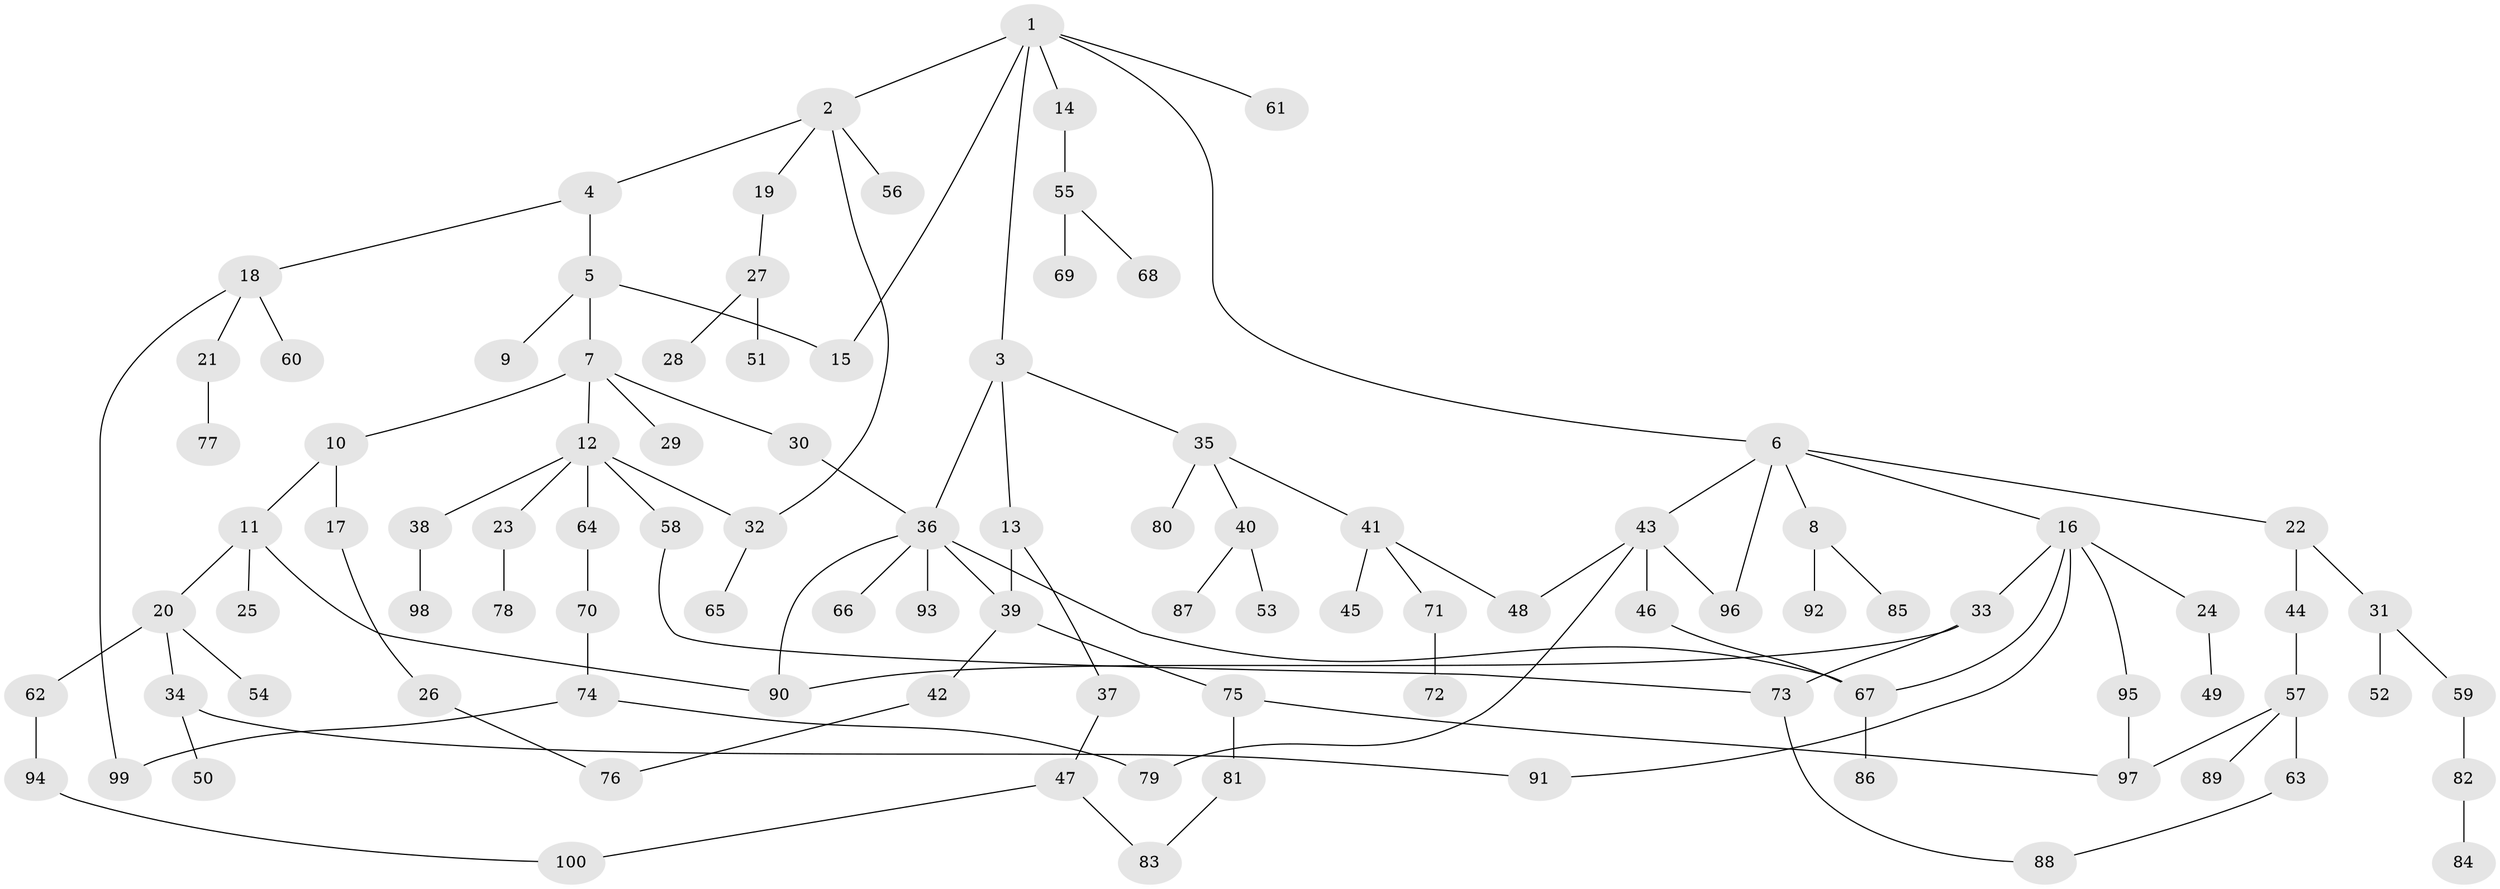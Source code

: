 // original degree distribution, {6: 0.04225352112676056, 4: 0.07746478873239436, 5: 0.04929577464788732, 1: 0.3732394366197183, 3: 0.16901408450704225, 2: 0.2887323943661972}
// Generated by graph-tools (version 1.1) at 2025/48/03/04/25 22:48:50]
// undirected, 100 vertices, 119 edges
graph export_dot {
  node [color=gray90,style=filled];
  1;
  2;
  3;
  4;
  5;
  6;
  7;
  8;
  9;
  10;
  11;
  12;
  13;
  14;
  15;
  16;
  17;
  18;
  19;
  20;
  21;
  22;
  23;
  24;
  25;
  26;
  27;
  28;
  29;
  30;
  31;
  32;
  33;
  34;
  35;
  36;
  37;
  38;
  39;
  40;
  41;
  42;
  43;
  44;
  45;
  46;
  47;
  48;
  49;
  50;
  51;
  52;
  53;
  54;
  55;
  56;
  57;
  58;
  59;
  60;
  61;
  62;
  63;
  64;
  65;
  66;
  67;
  68;
  69;
  70;
  71;
  72;
  73;
  74;
  75;
  76;
  77;
  78;
  79;
  80;
  81;
  82;
  83;
  84;
  85;
  86;
  87;
  88;
  89;
  90;
  91;
  92;
  93;
  94;
  95;
  96;
  97;
  98;
  99;
  100;
  1 -- 2 [weight=1.0];
  1 -- 3 [weight=1.0];
  1 -- 6 [weight=1.0];
  1 -- 14 [weight=1.0];
  1 -- 15 [weight=1.0];
  1 -- 61 [weight=1.0];
  2 -- 4 [weight=1.0];
  2 -- 19 [weight=1.0];
  2 -- 32 [weight=1.0];
  2 -- 56 [weight=1.0];
  3 -- 13 [weight=1.0];
  3 -- 35 [weight=1.0];
  3 -- 36 [weight=1.0];
  4 -- 5 [weight=1.0];
  4 -- 18 [weight=1.0];
  5 -- 7 [weight=1.0];
  5 -- 9 [weight=1.0];
  5 -- 15 [weight=1.0];
  6 -- 8 [weight=1.0];
  6 -- 16 [weight=1.0];
  6 -- 22 [weight=1.0];
  6 -- 43 [weight=1.0];
  6 -- 96 [weight=1.0];
  7 -- 10 [weight=1.0];
  7 -- 12 [weight=1.0];
  7 -- 29 [weight=1.0];
  7 -- 30 [weight=1.0];
  8 -- 85 [weight=1.0];
  8 -- 92 [weight=1.0];
  10 -- 11 [weight=1.0];
  10 -- 17 [weight=1.0];
  11 -- 20 [weight=1.0];
  11 -- 25 [weight=1.0];
  11 -- 90 [weight=1.0];
  12 -- 23 [weight=1.0];
  12 -- 32 [weight=1.0];
  12 -- 38 [weight=1.0];
  12 -- 58 [weight=1.0];
  12 -- 64 [weight=1.0];
  13 -- 37 [weight=1.0];
  13 -- 39 [weight=1.0];
  14 -- 55 [weight=1.0];
  16 -- 24 [weight=1.0];
  16 -- 33 [weight=1.0];
  16 -- 67 [weight=1.0];
  16 -- 91 [weight=1.0];
  16 -- 95 [weight=1.0];
  17 -- 26 [weight=1.0];
  18 -- 21 [weight=1.0];
  18 -- 60 [weight=1.0];
  18 -- 99 [weight=1.0];
  19 -- 27 [weight=1.0];
  20 -- 34 [weight=1.0];
  20 -- 54 [weight=1.0];
  20 -- 62 [weight=1.0];
  21 -- 77 [weight=1.0];
  22 -- 31 [weight=1.0];
  22 -- 44 [weight=1.0];
  23 -- 78 [weight=1.0];
  24 -- 49 [weight=1.0];
  26 -- 76 [weight=1.0];
  27 -- 28 [weight=1.0];
  27 -- 51 [weight=1.0];
  30 -- 36 [weight=1.0];
  31 -- 52 [weight=1.0];
  31 -- 59 [weight=1.0];
  32 -- 65 [weight=1.0];
  33 -- 73 [weight=1.0];
  33 -- 90 [weight=1.0];
  34 -- 50 [weight=1.0];
  34 -- 91 [weight=1.0];
  35 -- 40 [weight=1.0];
  35 -- 41 [weight=1.0];
  35 -- 80 [weight=1.0];
  36 -- 39 [weight=1.0];
  36 -- 66 [weight=1.0];
  36 -- 67 [weight=1.0];
  36 -- 90 [weight=1.0];
  36 -- 93 [weight=1.0];
  37 -- 47 [weight=1.0];
  38 -- 98 [weight=1.0];
  39 -- 42 [weight=1.0];
  39 -- 75 [weight=1.0];
  40 -- 53 [weight=1.0];
  40 -- 87 [weight=1.0];
  41 -- 45 [weight=1.0];
  41 -- 48 [weight=1.0];
  41 -- 71 [weight=1.0];
  42 -- 76 [weight=1.0];
  43 -- 46 [weight=1.0];
  43 -- 48 [weight=1.0];
  43 -- 79 [weight=1.0];
  43 -- 96 [weight=1.0];
  44 -- 57 [weight=1.0];
  46 -- 67 [weight=1.0];
  47 -- 83 [weight=1.0];
  47 -- 100 [weight=1.0];
  55 -- 68 [weight=1.0];
  55 -- 69 [weight=1.0];
  57 -- 63 [weight=1.0];
  57 -- 89 [weight=1.0];
  57 -- 97 [weight=1.0];
  58 -- 73 [weight=1.0];
  59 -- 82 [weight=1.0];
  62 -- 94 [weight=1.0];
  63 -- 88 [weight=1.0];
  64 -- 70 [weight=1.0];
  67 -- 86 [weight=1.0];
  70 -- 74 [weight=1.0];
  71 -- 72 [weight=1.0];
  73 -- 88 [weight=1.0];
  74 -- 79 [weight=1.0];
  74 -- 99 [weight=1.0];
  75 -- 81 [weight=1.0];
  75 -- 97 [weight=1.0];
  81 -- 83 [weight=1.0];
  82 -- 84 [weight=1.0];
  94 -- 100 [weight=1.0];
  95 -- 97 [weight=1.0];
}
